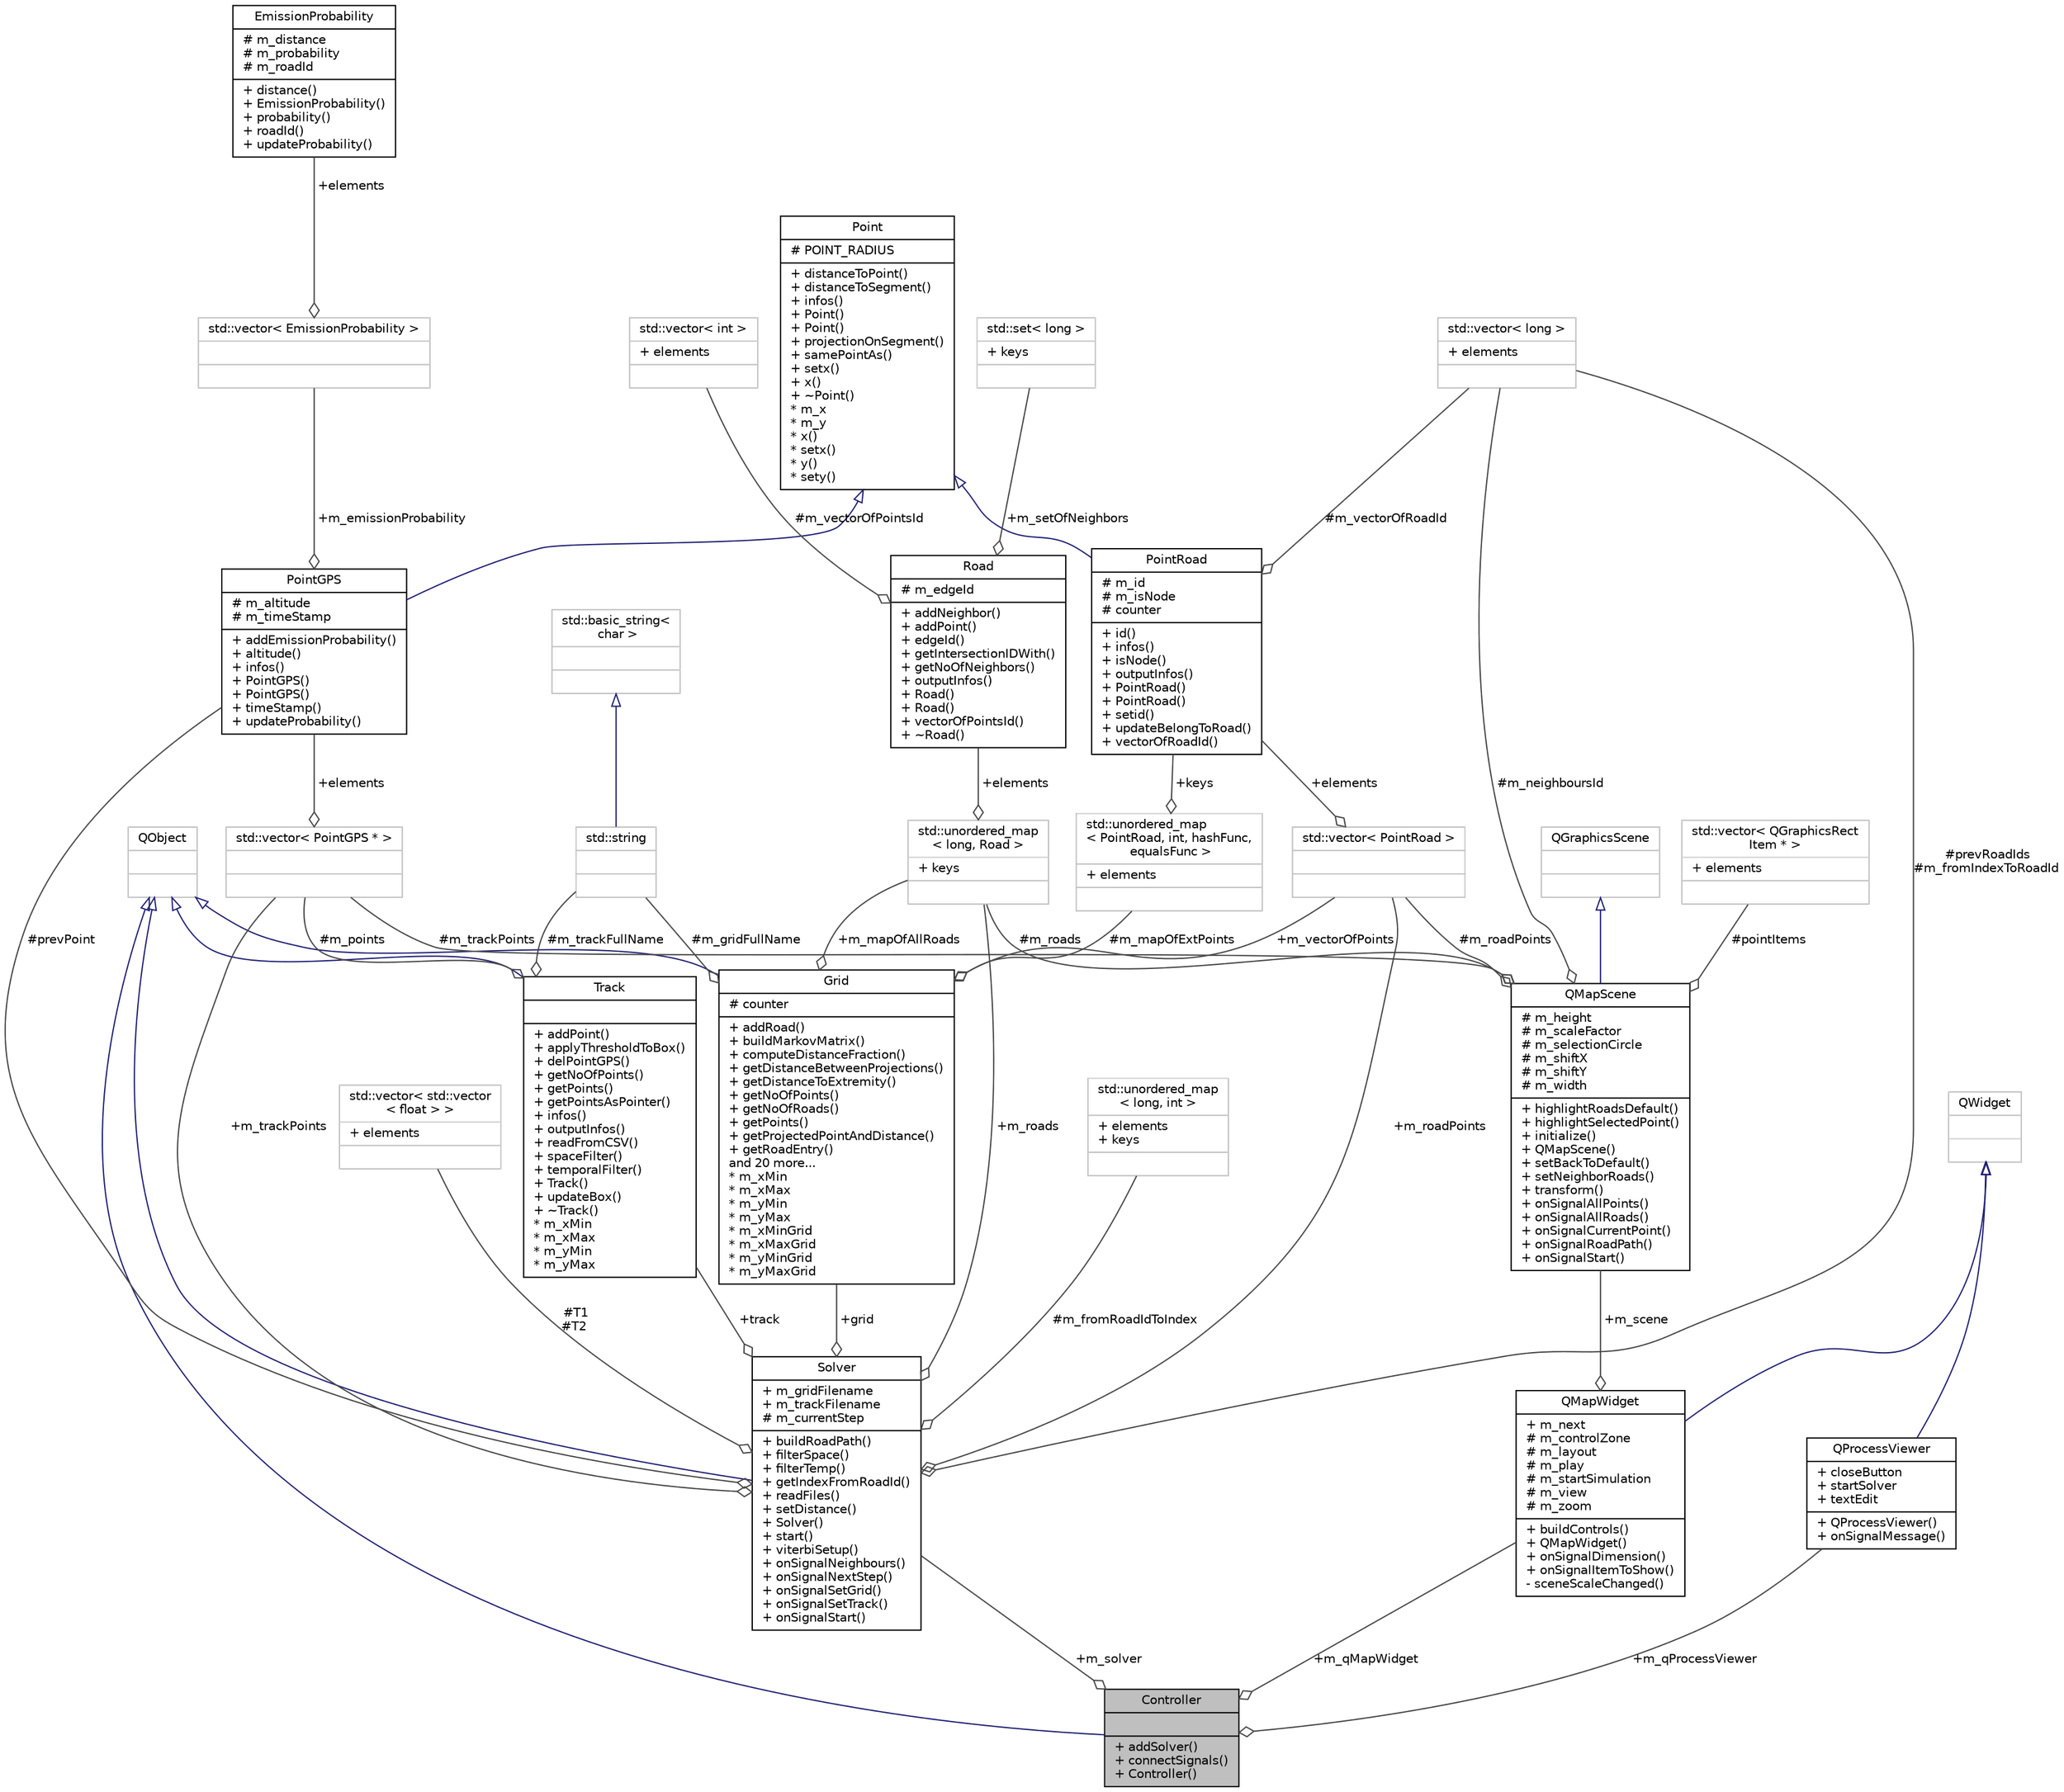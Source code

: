 digraph "Controller"
{
 // INTERACTIVE_SVG=YES
  bgcolor="transparent";
  edge [fontname="Helvetica",fontsize="10",labelfontname="Helvetica",labelfontsize="10"];
  node [fontname="Helvetica",fontsize="10",shape=record];
  Node1 [label="{Controller\n||+ addSolver()\l+ connectSignals()\l+ Controller()\l}",height=0.2,width=0.4,color="black", fillcolor="grey75", style="filled", fontcolor="black"];
  Node2 -> Node1 [dir="back",color="midnightblue",fontsize="10",style="solid",arrowtail="onormal",fontname="Helvetica"];
  Node2 [label="{QObject\n||}",height=0.2,width=0.4,color="grey75"];
  Node3 -> Node1 [color="grey25",fontsize="10",style="solid",label=" +m_solver" ,arrowhead="odiamond",fontname="Helvetica"];
  Node3 [label="{Solver\n|+ m_gridFilename\l+ m_trackFilename\l# m_currentStep\l|+ buildRoadPath()\l+ filterSpace()\l+ filterTemp()\l+ getIndexFromRoadId()\l+ readFiles()\l+ setDistance()\l+ Solver()\l+ start()\l+ viterbiSetup()\l+ onSignalNeighbours()\l+ onSignalNextStep()\l+ onSignalSetGrid()\l+ onSignalSetTrack()\l+ onSignalStart()\l}",height=0.2,width=0.4,color="black",URL="$class_solver.html"];
  Node2 -> Node3 [dir="back",color="midnightblue",fontsize="10",style="solid",arrowtail="onormal",fontname="Helvetica"];
  Node4 -> Node3 [color="grey25",fontsize="10",style="solid",label=" +grid" ,arrowhead="odiamond",fontname="Helvetica"];
  Node4 [label="{Grid\n|# counter\l|+ addRoad()\l+ buildMarkovMatrix()\l+ computeDistanceFraction()\l+ getDistanceBetweenProjections()\l+ getDistanceToExtremity()\l+ getNoOfPoints()\l+ getNoOfRoads()\l+ getPoints()\l+ getProjectedPointAndDistance()\l+ getRoadEntry()\land 20 more...\l* m_xMin\l* m_xMax\l* m_yMin\l* m_yMax\l* m_xMinGrid\l* m_xMaxGrid\l* m_yMinGrid\l* m_yMaxGrid\l}",height=0.2,width=0.4,color="black",URL="$class_grid.html",tooltip="Grid embedded roads. This describes the network. "];
  Node2 -> Node4 [dir="back",color="midnightblue",fontsize="10",style="solid",arrowtail="onormal",fontname="Helvetica"];
  Node5 -> Node4 [color="grey25",fontsize="10",style="solid",label=" +m_vectorOfPoints" ,arrowhead="odiamond",fontname="Helvetica"];
  Node5 [label="{std::vector\< PointRoad \>\n||}",height=0.2,width=0.4,color="grey75"];
  Node6 -> Node5 [color="grey25",fontsize="10",style="solid",label=" +elements" ,arrowhead="odiamond",fontname="Helvetica"];
  Node6 [label="{PointRoad\n|# m_id\l# m_isNode\l# counter\l|+ id()\l+ infos()\l+ isNode()\l+ outputInfos()\l+ PointRoad()\l+ PointRoad()\l+ setid()\l+ updateBelongToRoad()\l+ vectorOfRoadId()\l}",height=0.2,width=0.4,color="black",URL="$class_point_road.html"];
  Node7 -> Node6 [dir="back",color="midnightblue",fontsize="10",style="solid",arrowtail="onormal",fontname="Helvetica"];
  Node7 [label="{Point\n|# POINT_RADIUS\l|+ distanceToPoint()\l+ distanceToSegment()\l+ infos()\l+ Point()\l+ Point()\l+ projectionOnSegment()\l+ samePointAs()\l+ setx()\l+ x()\l+ ~Point()\l* m_x\l* m_y\l* x()\l* setx()\l* y()\l* sety()\l}",height=0.2,width=0.4,color="black",URL="$class_point.html",tooltip="The Point class. "];
  Node8 -> Node6 [color="grey25",fontsize="10",style="solid",label=" #m_vectorOfRoadId" ,arrowhead="odiamond",fontname="Helvetica"];
  Node8 [label="{std::vector\< long \>\n|+ elements\l|}",height=0.2,width=0.4,color="grey75"];
  Node9 -> Node4 [color="grey25",fontsize="10",style="solid",label=" #m_gridFullName" ,arrowhead="odiamond",fontname="Helvetica"];
  Node9 [label="{std::string\n||}",height=0.2,width=0.4,color="grey75",tooltip="STL class. "];
  Node10 -> Node9 [dir="back",color="midnightblue",fontsize="10",style="solid",arrowtail="onormal",fontname="Helvetica"];
  Node10 [label="{std::basic_string\<\l char \>\n||}",height=0.2,width=0.4,color="grey75",tooltip="STL class. "];
  Node11 -> Node4 [color="grey25",fontsize="10",style="solid",label=" #m_mapOfExtPoints" ,arrowhead="odiamond",fontname="Helvetica"];
  Node11 [label="{std::unordered_map\l\< PointRoad, int, hashFunc,\l equalsFunc \>\n|+ elements\l|}",height=0.2,width=0.4,color="grey75"];
  Node6 -> Node11 [color="grey25",fontsize="10",style="solid",label=" +keys" ,arrowhead="odiamond",fontname="Helvetica"];
  Node12 -> Node4 [color="grey25",fontsize="10",style="solid",label=" +m_mapOfAllRoads" ,arrowhead="odiamond",fontname="Helvetica"];
  Node12 [label="{std::unordered_map\l\< long, Road \>\n|+ keys\l|}",height=0.2,width=0.4,color="grey75"];
  Node13 -> Node12 [color="grey25",fontsize="10",style="solid",label=" +elements" ,arrowhead="odiamond",fontname="Helvetica"];
  Node13 [label="{Road\n|# m_edgeId\l|+ addNeighbor()\l+ addPoint()\l+ edgeId()\l+ getIntersectionIDWith()\l+ getNoOfNeighbors()\l+ outputInfos()\l+ Road()\l+ Road()\l+ vectorOfPointsId()\l+ ~Road()\l}",height=0.2,width=0.4,color="black",URL="$class_road.html",tooltip="Road is an element of a network. Road are strongly linked with Points. "];
  Node14 -> Node13 [color="grey25",fontsize="10",style="solid",label=" +m_setOfNeighbors" ,arrowhead="odiamond",fontname="Helvetica"];
  Node14 [label="{std::set\< long \>\n|+ keys\l|}",height=0.2,width=0.4,color="grey75"];
  Node15 -> Node13 [color="grey25",fontsize="10",style="solid",label=" #m_vectorOfPointsId" ,arrowhead="odiamond",fontname="Helvetica"];
  Node15 [label="{std::vector\< int \>\n|+ elements\l|}",height=0.2,width=0.4,color="grey75"];
  Node16 -> Node3 [color="grey25",fontsize="10",style="solid",label=" #T1\n#T2" ,arrowhead="odiamond",fontname="Helvetica"];
  Node16 [label="{std::vector\< std::vector\l\< float \> \>\n|+ elements\l|}",height=0.2,width=0.4,color="grey75"];
  Node17 -> Node3 [color="grey25",fontsize="10",style="solid",label=" +track" ,arrowhead="odiamond",fontname="Helvetica"];
  Node17 [label="{Track\n||+ addPoint()\l+ applyThresholdToBox()\l+ delPointGPS()\l+ getNoOfPoints()\l+ getPoints()\l+ getPointsAsPointer()\l+ infos()\l+ outputInfos()\l+ readFromCSV()\l+ spaceFilter()\l+ temporalFilter()\l+ Track()\l+ updateBox()\l+ ~Track()\l* m_xMin\l* m_xMax\l* m_yMin\l* m_yMax\l}",height=0.2,width=0.4,color="black",URL="$class_track.html",tooltip="The Track class. "];
  Node2 -> Node17 [dir="back",color="midnightblue",fontsize="10",style="solid",arrowtail="onormal",fontname="Helvetica"];
  Node9 -> Node17 [color="grey25",fontsize="10",style="solid",label=" #m_trackFullName" ,arrowhead="odiamond",fontname="Helvetica"];
  Node18 -> Node17 [color="grey25",fontsize="10",style="solid",label=" #m_points" ,arrowhead="odiamond",fontname="Helvetica"];
  Node18 [label="{std::vector\< PointGPS * \>\n||}",height=0.2,width=0.4,color="grey75"];
  Node19 -> Node18 [color="grey25",fontsize="10",style="solid",label=" +elements" ,arrowhead="odiamond",fontname="Helvetica"];
  Node19 [label="{PointGPS\n|# m_altitude\l# m_timeStamp\l|+ addEmissionProbability()\l+ altitude()\l+ infos()\l+ PointGPS()\l+ PointGPS()\l+ timeStamp()\l+ updateProbability()\l}",height=0.2,width=0.4,color="black",URL="$class_point_g_p_s.html"];
  Node7 -> Node19 [dir="back",color="midnightblue",fontsize="10",style="solid",arrowtail="onormal",fontname="Helvetica"];
  Node20 -> Node19 [color="grey25",fontsize="10",style="solid",label=" +m_emissionProbability" ,arrowhead="odiamond",fontname="Helvetica"];
  Node20 [label="{std::vector\< EmissionProbability \>\n||}",height=0.2,width=0.4,color="grey75"];
  Node21 -> Node20 [color="grey25",fontsize="10",style="solid",label=" +elements" ,arrowhead="odiamond",fontname="Helvetica"];
  Node21 [label="{EmissionProbability\n|# m_distance\l# m_probability\l# m_roadId\l|+ distance()\l+ EmissionProbability()\l+ probability()\l+ roadId()\l+ updateProbability()\l}",height=0.2,width=0.4,color="black",URL="$class_emission_probability.html"];
  Node8 -> Node3 [color="grey25",fontsize="10",style="solid",label=" #prevRoadIds\n#m_fromIndexToRoadId" ,arrowhead="odiamond",fontname="Helvetica"];
  Node5 -> Node3 [color="grey25",fontsize="10",style="solid",label=" +m_roadPoints" ,arrowhead="odiamond",fontname="Helvetica"];
  Node22 -> Node3 [color="grey25",fontsize="10",style="solid",label=" #m_fromRoadIdToIndex" ,arrowhead="odiamond",fontname="Helvetica"];
  Node22 [label="{std::unordered_map\l\< long, int \>\n|+ elements\l+ keys\l|}",height=0.2,width=0.4,color="grey75"];
  Node19 -> Node3 [color="grey25",fontsize="10",style="solid",label=" #prevPoint" ,arrowhead="odiamond",fontname="Helvetica"];
  Node18 -> Node3 [color="grey25",fontsize="10",style="solid",label=" +m_trackPoints" ,arrowhead="odiamond",fontname="Helvetica"];
  Node12 -> Node3 [color="grey25",fontsize="10",style="solid",label=" +m_roads" ,arrowhead="odiamond",fontname="Helvetica"];
  Node23 -> Node1 [color="grey25",fontsize="10",style="solid",label=" +m_qMapWidget" ,arrowhead="odiamond",fontname="Helvetica"];
  Node23 [label="{QMapWidget\n|+ m_next\l# m_controlZone\l# m_layout\l# m_play\l# m_startSimulation\l# m_view\l# m_zoom\l|+ buildControls()\l+ QMapWidget()\l+ onSignalDimension()\l+ onSignalItemToShow()\l- sceneScaleChanged()\l}",height=0.2,width=0.4,color="black",URL="$class_q_map_widget.html"];
  Node24 -> Node23 [dir="back",color="midnightblue",fontsize="10",style="solid",arrowtail="onormal",fontname="Helvetica"];
  Node24 [label="{QWidget\n||}",height=0.2,width=0.4,color="grey75"];
  Node25 -> Node23 [color="grey25",fontsize="10",style="solid",label=" +m_scene" ,arrowhead="odiamond",fontname="Helvetica"];
  Node25 [label="{QMapScene\n|# m_height\l# m_scaleFactor\l# m_selectionCircle\l# m_shiftX\l# m_shiftY\l# m_width\l|+ highlightRoadsDefault()\l+ highlightSelectedPoint()\l+ initialize()\l+ QMapScene()\l+ setBackToDefault()\l+ setNeighborRoads()\l+ transform()\l+ onSignalAllPoints()\l+ onSignalAllRoads()\l+ onSignalCurrentPoint()\l+ onSignalRoadPath()\l+ onSignalStart()\l}",height=0.2,width=0.4,color="black",URL="$class_q_map_scene.html"];
  Node26 -> Node25 [dir="back",color="midnightblue",fontsize="10",style="solid",arrowtail="onormal",fontname="Helvetica"];
  Node26 [label="{QGraphicsScene\n||}",height=0.2,width=0.4,color="grey75"];
  Node27 -> Node25 [color="grey25",fontsize="10",style="solid",label=" #pointItems" ,arrowhead="odiamond",fontname="Helvetica"];
  Node27 [label="{std::vector\< QGraphicsRect\lItem * \>\n|+ elements\l|}",height=0.2,width=0.4,color="grey75"];
  Node8 -> Node25 [color="grey25",fontsize="10",style="solid",label=" #m_neighboursId" ,arrowhead="odiamond",fontname="Helvetica"];
  Node5 -> Node25 [color="grey25",fontsize="10",style="solid",label=" #m_roadPoints" ,arrowhead="odiamond",fontname="Helvetica"];
  Node18 -> Node25 [color="grey25",fontsize="10",style="solid",label=" #m_trackPoints" ,arrowhead="odiamond",fontname="Helvetica"];
  Node12 -> Node25 [color="grey25",fontsize="10",style="solid",label=" #m_roads" ,arrowhead="odiamond",fontname="Helvetica"];
  Node28 -> Node1 [color="grey25",fontsize="10",style="solid",label=" +m_qProcessViewer" ,arrowhead="odiamond",fontname="Helvetica"];
  Node28 [label="{QProcessViewer\n|+ closeButton\l+ startSolver\l+ textEdit\l|+ QProcessViewer()\l+ onSignalMessage()\l}",height=0.2,width=0.4,color="black",URL="$class_q_process_viewer.html"];
  Node24 -> Node28 [dir="back",color="midnightblue",fontsize="10",style="solid",arrowtail="onormal",fontname="Helvetica"];
}
